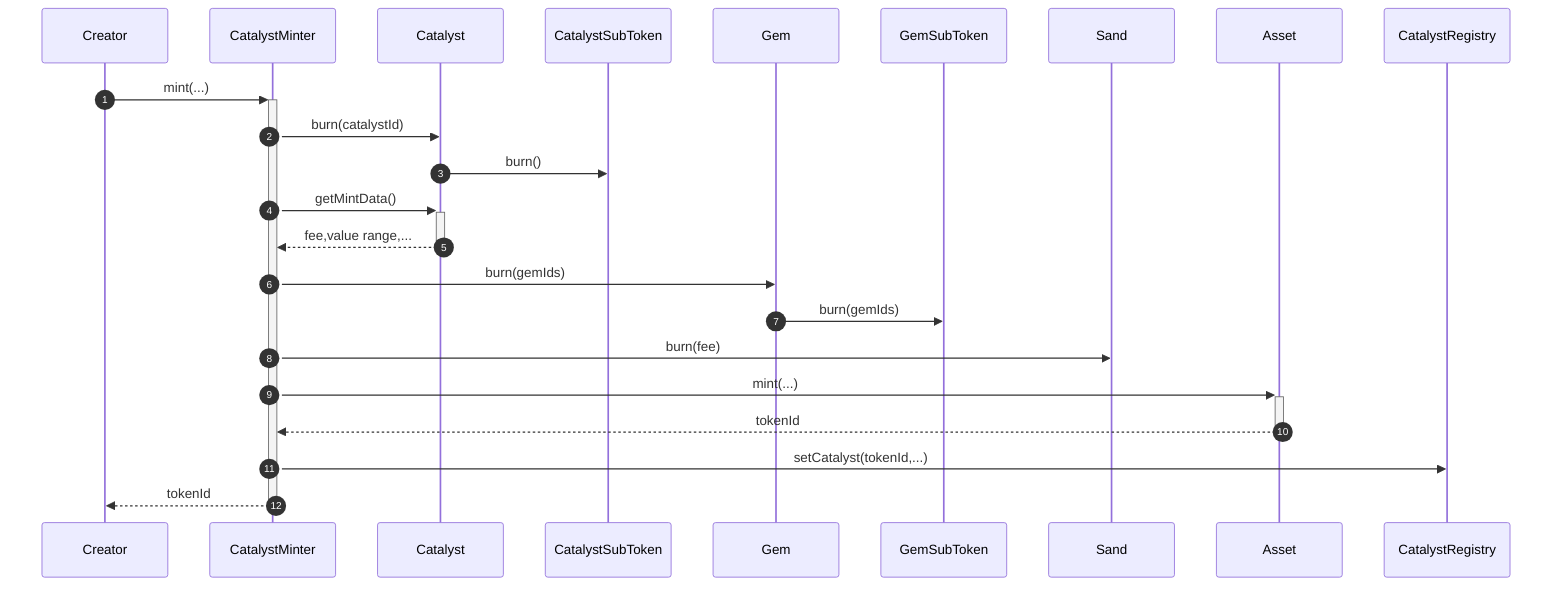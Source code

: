 sequenceDiagram
  autonumber
  Creator->>+CatalystMinter: mint(...)
  CatalystMinter->>Catalyst: burn(catalystId)
  Catalyst->>CatalystSubToken: burn()
  CatalystMinter->>+Catalyst: getMintData()
  Catalyst-->>-CatalystMinter: fee,value range,...
  CatalystMinter->>Gem: burn(gemIds)
  Gem->>GemSubToken: burn(gemIds)
  CatalystMinter->>Sand: burn(fee)
  CatalystMinter->>+Asset: mint(...)
  Asset-->>-CatalystMinter: tokenId
  CatalystMinter->>CatalystRegistry: setCatalyst(tokenId,...)
  CatalystMinter-->>-Creator: tokenId